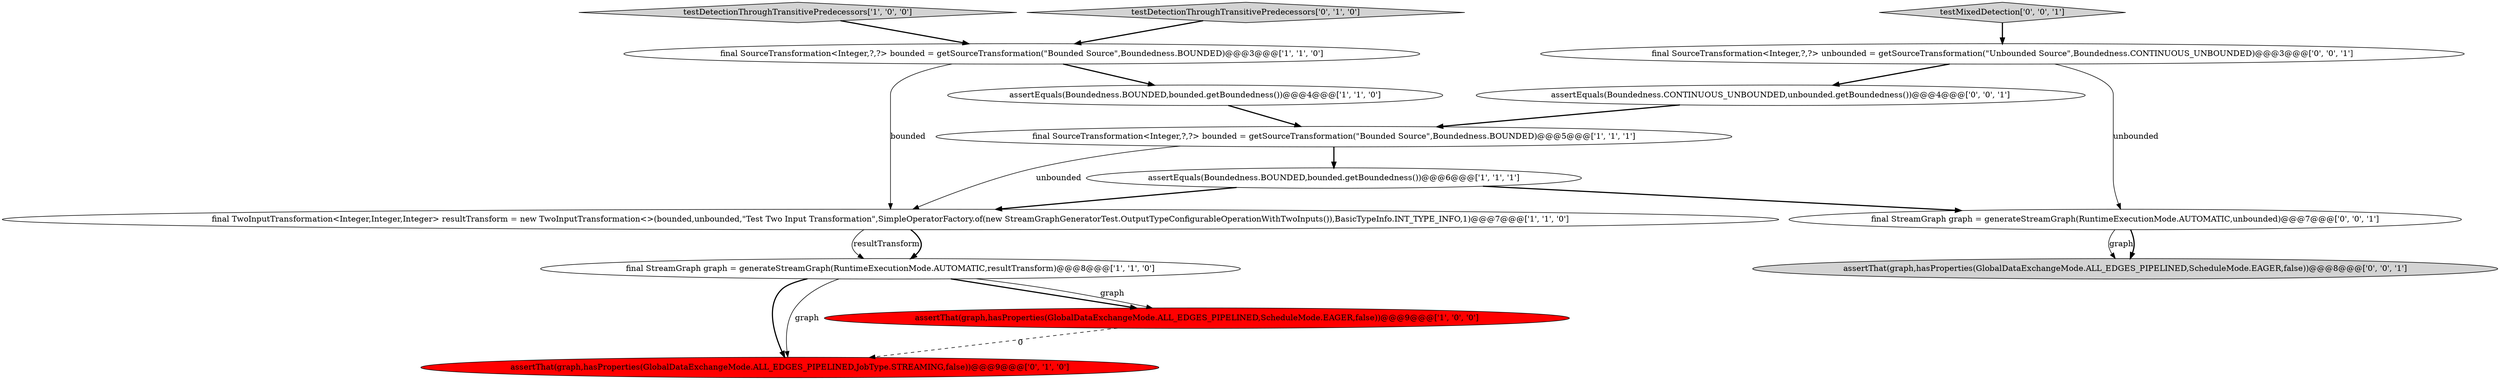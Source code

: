 digraph {
11 [style = filled, label = "final SourceTransformation<Integer,?,?> unbounded = getSourceTransformation(\"Unbounded Source\",Boundedness.CONTINUOUS_UNBOUNDED)@@@3@@@['0', '0', '1']", fillcolor = white, shape = ellipse image = "AAA0AAABBB3BBB"];
5 [style = filled, label = "assertEquals(Boundedness.BOUNDED,bounded.getBoundedness())@@@6@@@['1', '1', '1']", fillcolor = white, shape = ellipse image = "AAA0AAABBB1BBB"];
9 [style = filled, label = "assertThat(graph,hasProperties(GlobalDataExchangeMode.ALL_EDGES_PIPELINED,JobType.STREAMING,false))@@@9@@@['0', '1', '0']", fillcolor = red, shape = ellipse image = "AAA1AAABBB2BBB"];
2 [style = filled, label = "final StreamGraph graph = generateStreamGraph(RuntimeExecutionMode.AUTOMATIC,resultTransform)@@@8@@@['1', '1', '0']", fillcolor = white, shape = ellipse image = "AAA0AAABBB1BBB"];
10 [style = filled, label = "testMixedDetection['0', '0', '1']", fillcolor = lightgray, shape = diamond image = "AAA0AAABBB3BBB"];
8 [style = filled, label = "testDetectionThroughTransitivePredecessors['0', '1', '0']", fillcolor = lightgray, shape = diamond image = "AAA0AAABBB2BBB"];
12 [style = filled, label = "assertEquals(Boundedness.CONTINUOUS_UNBOUNDED,unbounded.getBoundedness())@@@4@@@['0', '0', '1']", fillcolor = white, shape = ellipse image = "AAA0AAABBB3BBB"];
6 [style = filled, label = "testDetectionThroughTransitivePredecessors['1', '0', '0']", fillcolor = lightgray, shape = diamond image = "AAA0AAABBB1BBB"];
4 [style = filled, label = "assertThat(graph,hasProperties(GlobalDataExchangeMode.ALL_EDGES_PIPELINED,ScheduleMode.EAGER,false))@@@9@@@['1', '0', '0']", fillcolor = red, shape = ellipse image = "AAA1AAABBB1BBB"];
7 [style = filled, label = "assertEquals(Boundedness.BOUNDED,bounded.getBoundedness())@@@4@@@['1', '1', '0']", fillcolor = white, shape = ellipse image = "AAA0AAABBB1BBB"];
1 [style = filled, label = "final TwoInputTransformation<Integer,Integer,Integer> resultTransform = new TwoInputTransformation<>(bounded,unbounded,\"Test Two Input Transformation\",SimpleOperatorFactory.of(new StreamGraphGeneratorTest.OutputTypeConfigurableOperationWithTwoInputs()),BasicTypeInfo.INT_TYPE_INFO,1)@@@7@@@['1', '1', '0']", fillcolor = white, shape = ellipse image = "AAA0AAABBB1BBB"];
0 [style = filled, label = "final SourceTransformation<Integer,?,?> bounded = getSourceTransformation(\"Bounded Source\",Boundedness.BOUNDED)@@@5@@@['1', '1', '1']", fillcolor = white, shape = ellipse image = "AAA0AAABBB1BBB"];
3 [style = filled, label = "final SourceTransformation<Integer,?,?> bounded = getSourceTransformation(\"Bounded Source\",Boundedness.BOUNDED)@@@3@@@['1', '1', '0']", fillcolor = white, shape = ellipse image = "AAA0AAABBB1BBB"];
13 [style = filled, label = "assertThat(graph,hasProperties(GlobalDataExchangeMode.ALL_EDGES_PIPELINED,ScheduleMode.EAGER,false))@@@8@@@['0', '0', '1']", fillcolor = lightgray, shape = ellipse image = "AAA0AAABBB3BBB"];
14 [style = filled, label = "final StreamGraph graph = generateStreamGraph(RuntimeExecutionMode.AUTOMATIC,unbounded)@@@7@@@['0', '0', '1']", fillcolor = white, shape = ellipse image = "AAA0AAABBB3BBB"];
6->3 [style = bold, label=""];
11->14 [style = solid, label="unbounded"];
8->3 [style = bold, label=""];
7->0 [style = bold, label=""];
11->12 [style = bold, label=""];
0->1 [style = solid, label="unbounded"];
2->9 [style = bold, label=""];
5->14 [style = bold, label=""];
1->2 [style = solid, label="resultTransform"];
2->4 [style = bold, label=""];
12->0 [style = bold, label=""];
3->1 [style = solid, label="bounded"];
5->1 [style = bold, label=""];
2->4 [style = solid, label="graph"];
4->9 [style = dashed, label="0"];
2->9 [style = solid, label="graph"];
3->7 [style = bold, label=""];
14->13 [style = solid, label="graph"];
1->2 [style = bold, label=""];
14->13 [style = bold, label=""];
0->5 [style = bold, label=""];
10->11 [style = bold, label=""];
}

